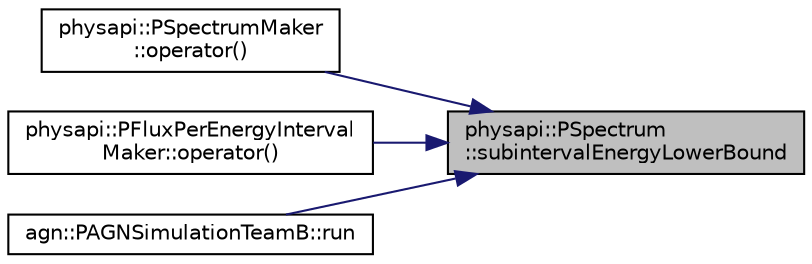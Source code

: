 digraph "physapi::PSpectrum::subintervalEnergyLowerBound"
{
 // LATEX_PDF_SIZE
  edge [fontname="Helvetica",fontsize="10",labelfontname="Helvetica",labelfontsize="10"];
  node [fontname="Helvetica",fontsize="10",shape=record];
  rankdir="RL";
  Node1 [label="physapi::PSpectrum\l::subintervalEnergyLowerBound",height=0.2,width=0.4,color="black", fillcolor="grey75", style="filled", fontcolor="black",tooltip="Get the energy lower bound of the interval determined by the index."];
  Node1 -> Node2 [dir="back",color="midnightblue",fontsize="10",style="solid",fontname="Helvetica"];
  Node2 [label="physapi::PSpectrumMaker\l::operator()",height=0.2,width=0.4,color="black", fillcolor="white", style="filled",URL="$classphysapi_1_1_p_spectrum_maker.html#a678cd05ad7b84469974cc19ed4c59cd6",tooltip="Make the spectrum."];
  Node1 -> Node3 [dir="back",color="midnightblue",fontsize="10",style="solid",fontname="Helvetica"];
  Node3 [label="physapi::PFluxPerEnergyInterval\lMaker::operator()",height=0.2,width=0.4,color="black", fillcolor="white", style="filled",URL="$classphysapi_1_1_p_flux_per_energy_interval_maker.html#ab5e0ed3a4166fc9f28b7231bb92ecbe2",tooltip="Get a flux per energyIntervals interval built from the given spectrum."];
  Node1 -> Node4 [dir="back",color="midnightblue",fontsize="10",style="solid",fontname="Helvetica"];
  Node4 [label="agn::PAGNSimulationTeamB::run",height=0.2,width=0.4,color="black", fillcolor="white", style="filled",URL="$classagn_1_1_p_a_g_n_simulation_team_b.html#ac731744118677ec55c1f0bd457b3e2ce",tooltip=" "];
}
